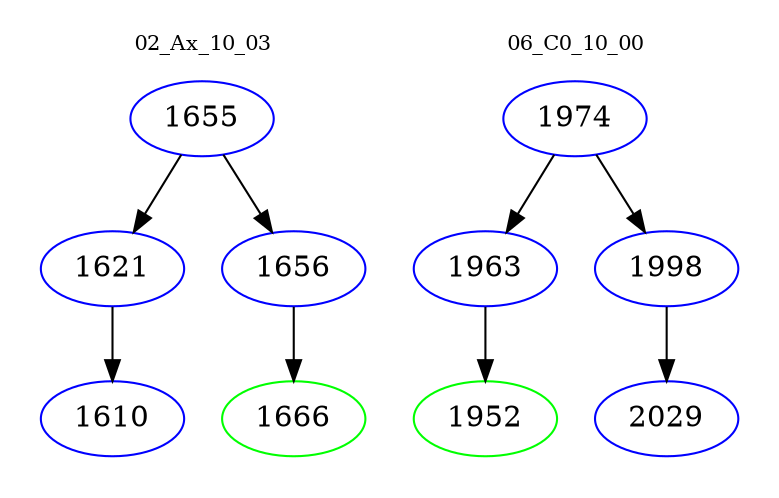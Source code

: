 digraph{
subgraph cluster_0 {
color = white
label = "02_Ax_10_03";
fontsize=10;
T0_1655 [label="1655", color="blue"]
T0_1655 -> T0_1621 [color="black"]
T0_1621 [label="1621", color="blue"]
T0_1621 -> T0_1610 [color="black"]
T0_1610 [label="1610", color="blue"]
T0_1655 -> T0_1656 [color="black"]
T0_1656 [label="1656", color="blue"]
T0_1656 -> T0_1666 [color="black"]
T0_1666 [label="1666", color="green"]
}
subgraph cluster_1 {
color = white
label = "06_C0_10_00";
fontsize=10;
T1_1974 [label="1974", color="blue"]
T1_1974 -> T1_1963 [color="black"]
T1_1963 [label="1963", color="blue"]
T1_1963 -> T1_1952 [color="black"]
T1_1952 [label="1952", color="green"]
T1_1974 -> T1_1998 [color="black"]
T1_1998 [label="1998", color="blue"]
T1_1998 -> T1_2029 [color="black"]
T1_2029 [label="2029", color="blue"]
}
}
